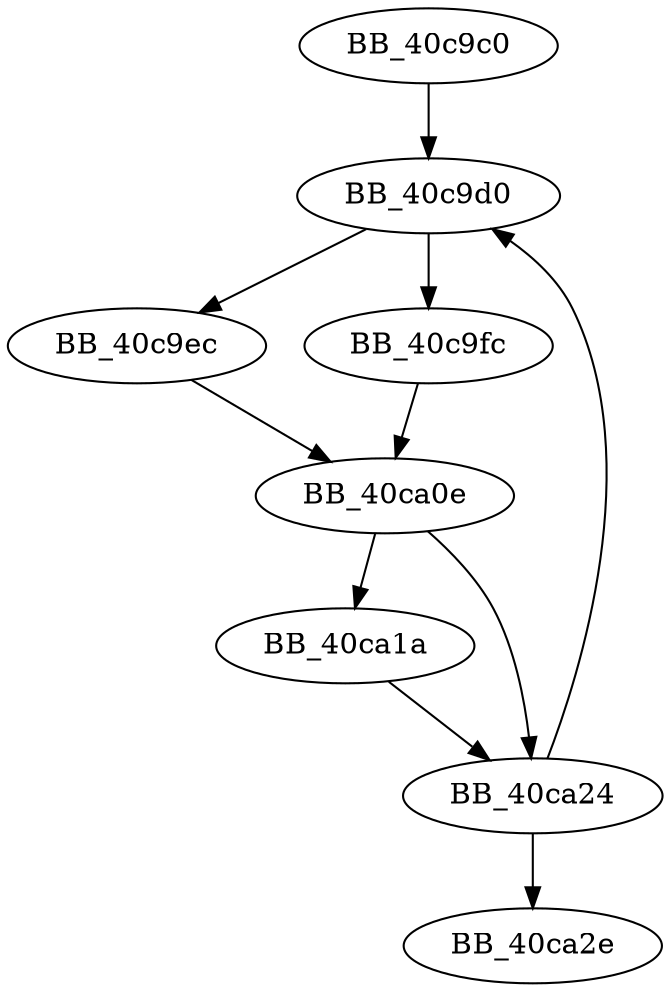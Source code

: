 DiGraph sub_40C9C0{
BB_40c9c0->BB_40c9d0
BB_40c9d0->BB_40c9ec
BB_40c9d0->BB_40c9fc
BB_40c9ec->BB_40ca0e
BB_40c9fc->BB_40ca0e
BB_40ca0e->BB_40ca1a
BB_40ca0e->BB_40ca24
BB_40ca1a->BB_40ca24
BB_40ca24->BB_40c9d0
BB_40ca24->BB_40ca2e
}
